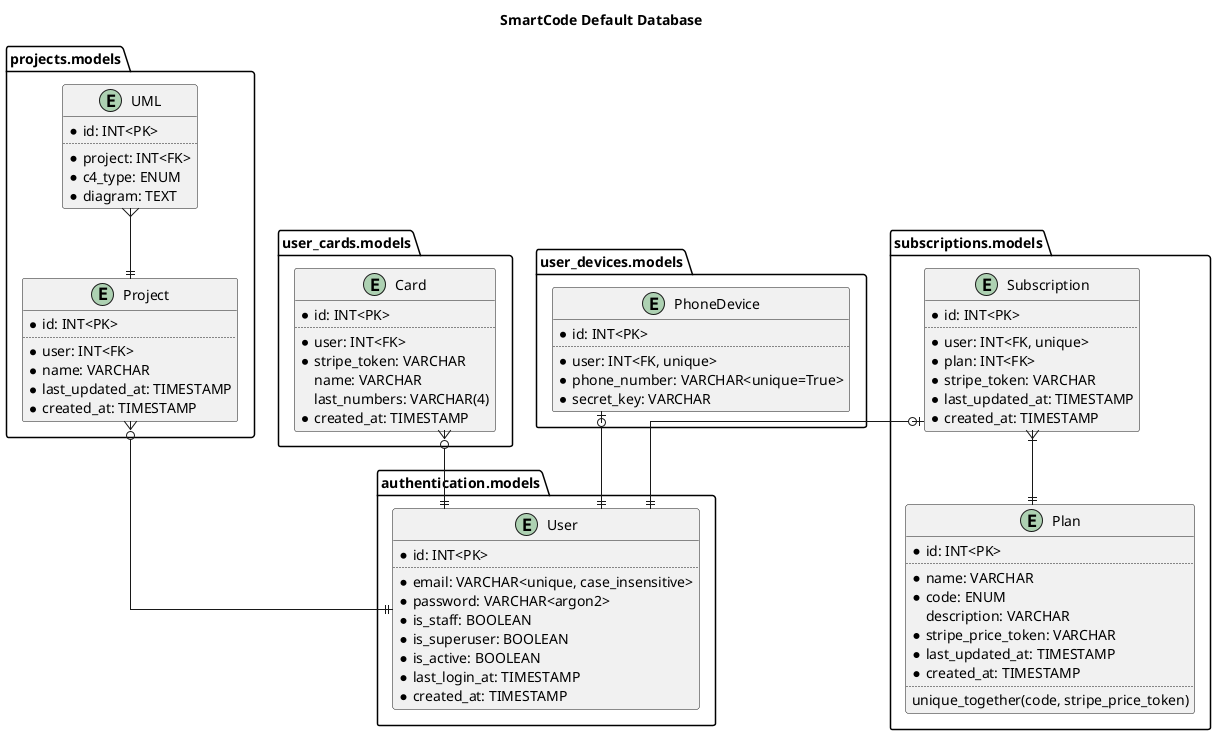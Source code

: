 @startuml default_db

title "SmartCode Default Database"

skinparam linetype ortho

package "authentication.models" as auth_models{
    entity User{
        *id: INT<PK>
        ..
        *email: VARCHAR<unique, case_insensitive>
        *password: VARCHAR<argon2>
        *is_staff: BOOLEAN
        *is_superuser: BOOLEAN
        *is_active: BOOLEAN
        *last_login_at: TIMESTAMP
        *created_at: TIMESTAMP
    }
}

package "projects.models" as projects{
    entity Project{
        * id: INT<PK>
        ..
        * user: INT<FK>
        * name: VARCHAR
        * last_updated_at: TIMESTAMP
        * created_at: TIMESTAMP
    }
    entity UML{
        * id: INT<PK>
        ..
        * project: INT<FK>
        * c4_type: ENUM
        * diagram: TEXT
    }
    UML }--|| Project
    Project }o--|| User
}

package "subscriptions.models" as subscriptions{
    entity Plan{
        *id: INT<PK>
        ..
        * name: VARCHAR
        * code: ENUM
        description: VARCHAR
        * stripe_price_token: VARCHAR
        * last_updated_at: TIMESTAMP
        * created_at: TIMESTAMP
        ..
        unique_together(code, stripe_price_token)
    }
    entity Subscription{
        *id: INT<PK>
        ..
        * user: INT<FK, unique>
        * plan: INT<FK>
        * stripe_token: VARCHAR
        * last_updated_at: TIMESTAMP
        * created_at: TIMESTAMP
    }

    Subscription }|--|| Plan
    Subscription |o--|| User
}

package "user_cards.models" as user_cards{
    entity Card{
        * id: INT<PK>
        ..
        * user: INT<FK>
        * stripe_token: VARCHAR
        name: VARCHAR
        last_numbers: VARCHAR(4)
        * created_at: TIMESTAMP
    }
    Card }o--|| User
}

package "user_devices.models" as user_devices{
    entity PhoneDevice{
        * id: INT<PK>
        ..
        * user: INT<FK, unique>
        * phone_number: VARCHAR<unique=True>
        * secret_key: VARCHAR
    }

    PhoneDevice |o--|| User
}

@enduml